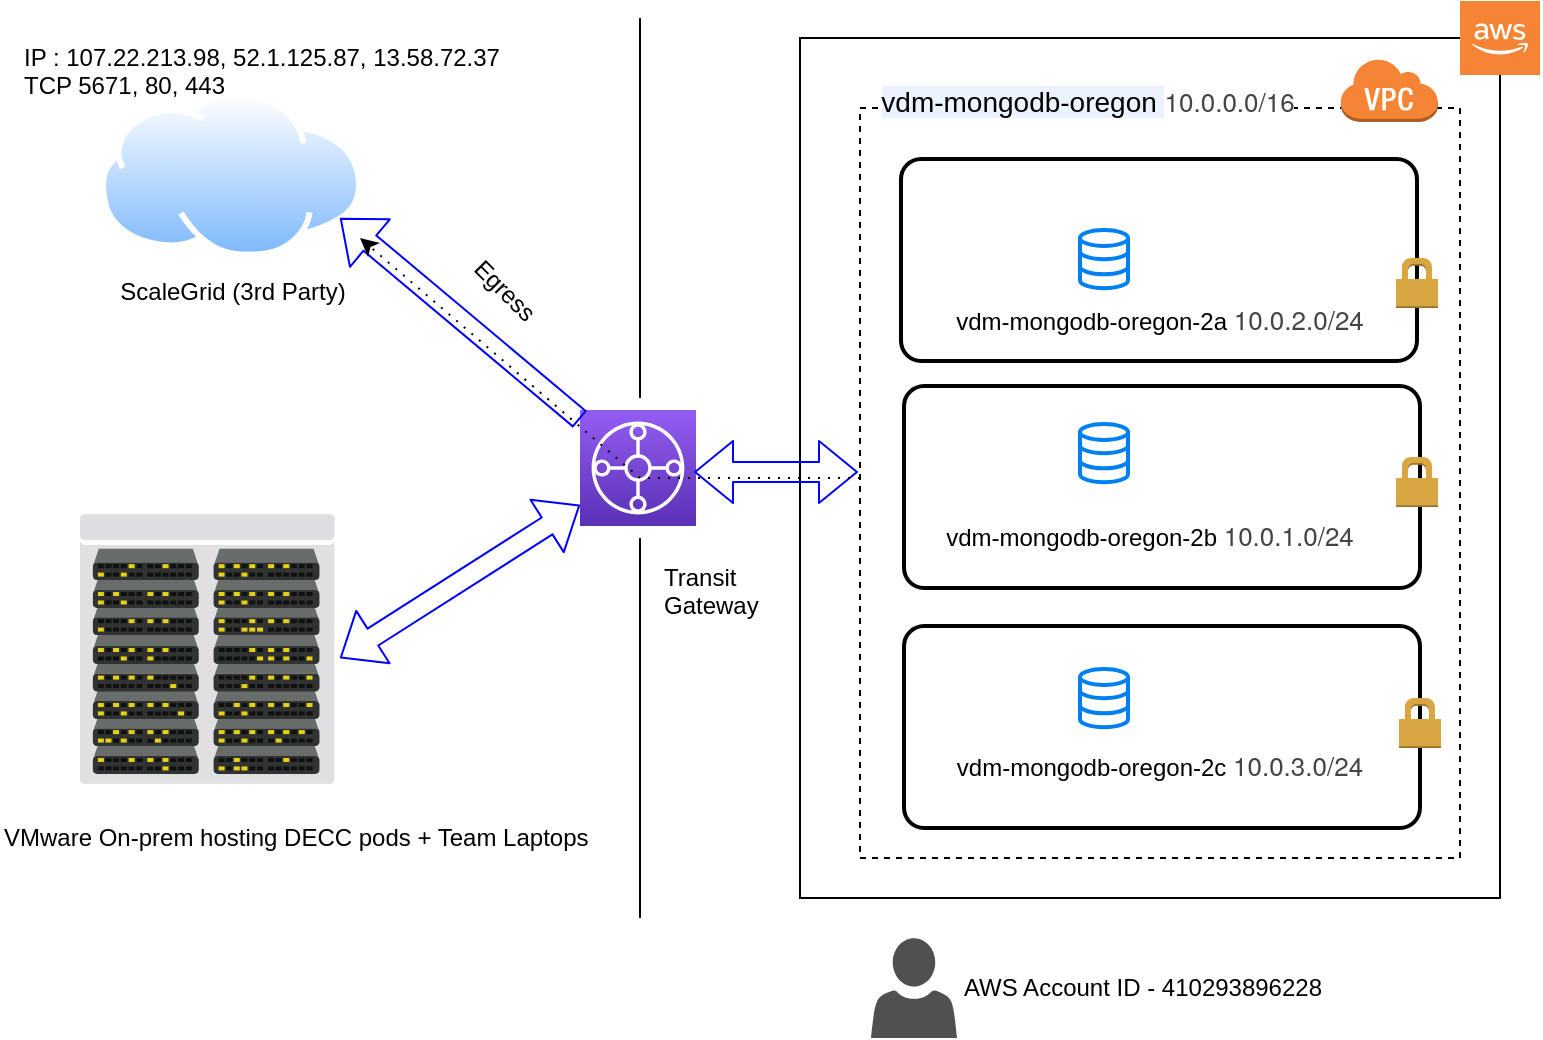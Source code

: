 <mxfile version="10.9.7" type="github"><diagram id="-h0iNRu4D3ekJ8NBGR9a" name="Page-1"><mxGraphModel dx="1089" dy="724" grid="1" gridSize="10" guides="1" tooltips="1" connect="1" arrows="1" fold="1" page="1" pageScale="1" pageWidth="827" pageHeight="1169" math="0" shadow="0"><root><mxCell id="0"/><mxCell id="1" parent="0"/><mxCell id="KWXuhFpic4SIuHBMHi8r-2" value="" style="rounded=0;whiteSpace=wrap;html=1;" parent="1" vertex="1"><mxGeometry x="440" y="50" width="350" height="430" as="geometry"/></mxCell><mxCell id="KWXuhFpic4SIuHBMHi8r-3" value="" style="endArrow=none;html=1;" parent="1" edge="1"><mxGeometry width="50" height="50" relative="1" as="geometry"><mxPoint x="360" y="230" as="sourcePoint"/><mxPoint x="360" y="40" as="targetPoint"/></mxGeometry></mxCell><mxCell id="KWXuhFpic4SIuHBMHi8r-4" value="" style="endArrow=none;html=1;" parent="1" edge="1"><mxGeometry width="50" height="50" relative="1" as="geometry"><mxPoint x="360" y="490" as="sourcePoint"/><mxPoint x="360" y="300" as="targetPoint"/></mxGeometry></mxCell><mxCell id="KWXuhFpic4SIuHBMHi8r-5" value="" style="outlineConnect=0;fontColor=#232F3E;gradientColor=#945DF2;gradientDirection=north;fillColor=#5A30B5;strokeColor=#ffffff;dashed=0;verticalLabelPosition=bottom;verticalAlign=top;align=center;html=1;fontSize=12;fontStyle=0;aspect=fixed;shape=mxgraph.aws4.resourceIcon;resIcon=mxgraph.aws4.transit_gateway;" parent="1" vertex="1"><mxGeometry x="330" y="236" width="58" height="58" as="geometry"/></mxCell><mxCell id="KWXuhFpic4SIuHBMHi8r-6" value="" style="outlineConnect=0;dashed=0;verticalLabelPosition=bottom;verticalAlign=top;align=center;html=1;shape=mxgraph.aws3.cloud_2;fillColor=#F58534;gradientColor=none;" parent="1" vertex="1"><mxGeometry x="770" y="31.5" width="40" height="37" as="geometry"/></mxCell><mxCell id="KWXuhFpic4SIuHBMHi8r-8" value="" style="rounded=0;whiteSpace=wrap;html=1;dashed=1;" parent="1" vertex="1"><mxGeometry x="470" y="85" width="300" height="375" as="geometry"/></mxCell><mxCell id="KWXuhFpic4SIuHBMHi8r-1" value="" style="outlineConnect=0;dashed=0;verticalLabelPosition=bottom;verticalAlign=top;align=center;html=1;shape=mxgraph.aws3.virtual_private_cloud;fillColor=#F58534;gradientColor=none;" parent="1" vertex="1"><mxGeometry x="710" y="60" width="49" height="32" as="geometry"/></mxCell><mxCell id="KWXuhFpic4SIuHBMHi8r-9" value="" style="verticalLabelPosition=bottom;aspect=fixed;html=1;verticalAlign=top;strokeColor=none;align=center;outlineConnect=0;shape=mxgraph.citrix.datacenter;dashed=1;" parent="1" vertex="1"><mxGeometry x="80" y="288" width="127.5" height="135" as="geometry"/></mxCell><mxCell id="KWXuhFpic4SIuHBMHi8r-10" value="VMware On-prem hosting DECC pods + Team Laptops" style="text;html=1;resizable=0;points=[];autosize=1;align=left;verticalAlign=top;spacingTop=-4;" parent="1" vertex="1"><mxGeometry x="40" y="440" width="310" height="20" as="geometry"/></mxCell><mxCell id="KWXuhFpic4SIuHBMHi8r-12" value="" style="endArrow=classic;startArrow=classic;html=1;exitX=0.983;exitY=0.534;exitDx=0;exitDy=0;exitPerimeter=0;shape=flexArrow;strokeColor=#0000FF;" parent="1" source="KWXuhFpic4SIuHBMHi8r-5" edge="1"><mxGeometry width="50" height="50" relative="1" as="geometry"><mxPoint x="410" y="280" as="sourcePoint"/><mxPoint x="469" y="267" as="targetPoint"/></mxGeometry></mxCell><mxCell id="KWXuhFpic4SIuHBMHi8r-13" value="Transit&lt;br&gt;Gateway" style="text;html=1;resizable=0;points=[];autosize=1;align=left;verticalAlign=top;spacingTop=-4;" parent="1" vertex="1"><mxGeometry x="370" y="310" width="60" height="30" as="geometry"/></mxCell><mxCell id="KWXuhFpic4SIuHBMHi8r-14" value="" style="endArrow=classic;startArrow=classic;html=1;shape=flexArrow;strokeColor=#0000FF;" parent="1" target="KWXuhFpic4SIuHBMHi8r-5" edge="1"><mxGeometry width="50" height="50" relative="1" as="geometry"><mxPoint x="210" y="360" as="sourcePoint"/><mxPoint x="280" y="340" as="targetPoint"/></mxGeometry></mxCell><mxCell id="KWXuhFpic4SIuHBMHi8r-15" value="ScaleGrid (3rd Party)" style="aspect=fixed;perimeter=ellipsePerimeter;html=1;align=center;shadow=0;dashed=0;spacingTop=3;image;image=img/lib/active_directory/internet_cloud.svg;" parent="1" vertex="1"><mxGeometry x="90" y="77" width="131" height="83" as="geometry"/></mxCell><mxCell id="KWXuhFpic4SIuHBMHi8r-23" value="" style="html=1;verticalLabelPosition=bottom;align=center;labelBackgroundColor=#ffffff;verticalAlign=top;strokeWidth=2;strokeColor=#0080F0;fillColor=#ffffff;shadow=0;dashed=0;shape=mxgraph.ios7.icons.data;" parent="1" vertex="1"><mxGeometry x="580" y="146" width="24" height="29.1" as="geometry"/></mxCell><mxCell id="KWXuhFpic4SIuHBMHi8r-24" value="" style="html=1;verticalLabelPosition=bottom;align=center;labelBackgroundColor=#ffffff;verticalAlign=top;strokeWidth=2;strokeColor=#0080F0;fillColor=#ffffff;shadow=0;dashed=0;shape=mxgraph.ios7.icons.data;" parent="1" vertex="1"><mxGeometry x="580" y="243" width="24" height="29.1" as="geometry"/></mxCell><mxCell id="KWXuhFpic4SIuHBMHi8r-25" value="" style="html=1;verticalLabelPosition=bottom;align=center;labelBackgroundColor=#ffffff;verticalAlign=top;strokeWidth=2;strokeColor=#0080F0;fillColor=#ffffff;shadow=0;dashed=0;shape=mxgraph.ios7.icons.data;" parent="1" vertex="1"><mxGeometry x="580" y="365.5" width="24" height="29.1" as="geometry"/></mxCell><mxCell id="KWXuhFpic4SIuHBMHi8r-30" value="&lt;span style=&quot;font-family: &amp;#34;arial&amp;#34; ; font-size: 14px ; text-align: left ; white-space: pre ; background-color: rgb(234 , 243 , 254)&quot;&gt;vdm-mongodb-oregon &lt;/span&gt;&lt;span style=&quot;color: rgb(68 , 68 , 68) ; font-family: &amp;#34;helvetica neue&amp;#34; , &amp;#34;roboto&amp;#34; , &amp;#34;arial&amp;#34; , sans-serif ; font-size: 13px ; background-color: rgb(255 , 255 , 255)&quot;&gt;10.0.0.0/16&lt;/span&gt;" style="text;html=1;strokeColor=none;fillColor=none;align=center;verticalAlign=middle;whiteSpace=wrap;rounded=0;dashed=1;" parent="1" vertex="1"><mxGeometry x="564" y="72" width="40" height="20" as="geometry"/></mxCell><mxCell id="KWXuhFpic4SIuHBMHi8r-32" value="" style="rounded=1;arcSize=10;dashed=0;strokeColor=#000000;fillColor=none;gradientColor=none;strokeWidth=2;" parent="1" vertex="1"><mxGeometry x="490.5" y="110.5" width="258" height="101" as="geometry"/></mxCell><mxCell id="KWXuhFpic4SIuHBMHi8r-33" value="" style="dashed=0;html=1;shape=mxgraph.aws3.permissions;fillColor=#D9A741;gradientColor=none;dashed=0;" parent="1" vertex="1"><mxGeometry x="738" y="160" width="21" height="25" as="geometry"/></mxCell><mxCell id="KWXuhFpic4SIuHBMHi8r-36" value="" style="rounded=1;arcSize=10;dashed=0;strokeColor=#000000;fillColor=none;gradientColor=none;strokeWidth=2;" parent="1" vertex="1"><mxGeometry x="492" y="344" width="258" height="101" as="geometry"/></mxCell><mxCell id="KWXuhFpic4SIuHBMHi8r-38" value="" style="rounded=1;arcSize=10;dashed=0;strokeColor=#000000;fillColor=none;gradientColor=none;strokeWidth=2;" parent="1" vertex="1"><mxGeometry x="492" y="224" width="258" height="101" as="geometry"/></mxCell><mxCell id="KWXuhFpic4SIuHBMHi8r-39" value="" style="dashed=0;html=1;shape=mxgraph.aws3.permissions;fillColor=#D9A741;gradientColor=none;dashed=0;" parent="1" vertex="1"><mxGeometry x="738" y="259.5" width="21" height="25" as="geometry"/></mxCell><mxCell id="KWXuhFpic4SIuHBMHi8r-40" value="" style="dashed=0;html=1;shape=mxgraph.aws3.permissions;fillColor=#D9A741;gradientColor=none;dashed=0;" parent="1" vertex="1"><mxGeometry x="739.5" y="380" width="21" height="25" as="geometry"/></mxCell><mxCell id="KWXuhFpic4SIuHBMHi8r-31" value="vdm-mongodb-oregon-2a&amp;nbsp;&lt;span id=&quot;CidrBlock&quot; class=&quot;&quot; style=&quot;color: rgb(68 , 68 , 68) ; font-family: &amp;#34;helvetica neue&amp;#34; , &amp;#34;roboto&amp;#34; , &amp;#34;arial&amp;#34; , sans-serif ; font-size: 13px ; background-color: rgb(255 , 255 , 255)&quot;&gt;10.0.2.0/24&lt;/span&gt;&lt;span id=&quot;&quot; class=&quot;awsui-icon awsui-icon-small files-o GFXBFVSCAI &quot; style=&quot;color: rgb(68 , 68 , 68) ; font-family: &amp;#34;helvetica neue&amp;#34; , &amp;#34;roboto&amp;#34; , &amp;#34;arial&amp;#34; , sans-serif ; font-size: 13px ; background-color: rgb(255 , 255 , 255) ; cursor: pointer ; margin-left: 10px ; padding-top: 2px ; vertical-align: text-top ; height: 17px ; display: inline-block&quot;&gt;&lt;/span&gt;" style="text;html=1;strokeColor=none;fillColor=none;align=center;verticalAlign=middle;whiteSpace=wrap;rounded=0;dashed=1;" parent="1" vertex="1"><mxGeometry x="515" y="189.5" width="210" height="20" as="geometry"/></mxCell><mxCell id="KWXuhFpic4SIuHBMHi8r-45" style="edgeStyle=none;shape=flexArrow;rounded=0;orthogonalLoop=1;jettySize=auto;html=1;exitX=0.5;exitY=1;exitDx=0;exitDy=0;" parent="1" edge="1"><mxGeometry relative="1" as="geometry"><mxPoint x="593" y="318" as="sourcePoint"/><mxPoint x="593" y="318" as="targetPoint"/></mxGeometry></mxCell><mxCell id="KWXuhFpic4SIuHBMHi8r-46" value="vdm-mongodb-oregon-2b&amp;nbsp;&lt;span id=&quot;CidrBlock&quot; class=&quot;&quot; style=&quot;color: rgb(68 , 68 , 68) ; font-family: &amp;#34;helvetica neue&amp;#34; , &amp;#34;roboto&amp;#34; , &amp;#34;arial&amp;#34; , sans-serif ; font-size: 13px ; background-color: rgb(255 , 255 , 255)&quot;&gt;10.0.1.0/24&lt;/span&gt;&lt;span id=&quot;&quot; class=&quot;awsui-icon awsui-icon-small files-o GFXBFVSCAI &quot; style=&quot;color: rgb(68 , 68 , 68) ; font-family: &amp;#34;helvetica neue&amp;#34; , &amp;#34;roboto&amp;#34; , &amp;#34;arial&amp;#34; , sans-serif ; font-size: 13px ; background-color: rgb(255 , 255 , 255) ; cursor: pointer ; margin-left: 10px ; padding-top: 2px ; vertical-align: text-top ; height: 17px ; display: inline-block&quot;&gt;&lt;/span&gt;" style="text;html=1;strokeColor=none;fillColor=none;align=center;verticalAlign=middle;whiteSpace=wrap;rounded=0;dashed=1;" parent="1" vertex="1"><mxGeometry x="510" y="298" width="210" height="20" as="geometry"/></mxCell><mxCell id="KWXuhFpic4SIuHBMHi8r-47" value="vdm-mongodb-oregon-2c&amp;nbsp;&lt;span id=&quot;CidrBlock&quot; class=&quot;&quot; style=&quot;color: rgb(68 , 68 , 68) ; font-family: &amp;#34;helvetica neue&amp;#34; , &amp;#34;roboto&amp;#34; , &amp;#34;arial&amp;#34; , sans-serif ; font-size: 13px ; background-color: rgb(255 , 255 , 255)&quot;&gt;10.0.3.0/24&lt;/span&gt;&lt;span id=&quot;&quot; class=&quot;awsui-icon awsui-icon-small files-o GFXBFVSCAI &quot; style=&quot;color: rgb(68 , 68 , 68) ; font-family: &amp;#34;helvetica neue&amp;#34; , &amp;#34;roboto&amp;#34; , &amp;#34;arial&amp;#34; , sans-serif ; font-size: 13px ; background-color: rgb(255 , 255 , 255) ; cursor: pointer ; margin-left: 10px ; padding-top: 2px ; vertical-align: text-top ; height: 17px ; display: inline-block&quot;&gt;&lt;/span&gt;" style="text;html=1;strokeColor=none;fillColor=none;align=center;verticalAlign=middle;whiteSpace=wrap;rounded=0;dashed=1;" parent="1" vertex="1"><mxGeometry x="515" y="413" width="210" height="20" as="geometry"/></mxCell><mxCell id="KWXuhFpic4SIuHBMHi8r-48" value="" style="shape=flexArrow;endArrow=classic;html=1;strokeColor=#0000FF;" parent="1" source="KWXuhFpic4SIuHBMHi8r-5" edge="1"><mxGeometry width="50" height="50" relative="1" as="geometry"><mxPoint x="250" y="250" as="sourcePoint"/><mxPoint x="210" y="140" as="targetPoint"/><Array as="points"/></mxGeometry></mxCell><mxCell id="KWXuhFpic4SIuHBMHi8r-52" value="IP : 107.22.213.98, 52.1.125.87, 13.58.72.37&lt;br&gt;TCP 5671, 80, 443" style="text;html=1;resizable=0;points=[];autosize=1;align=left;verticalAlign=top;spacingTop=-4;" parent="1" vertex="1"><mxGeometry x="50" y="50" width="250" height="30" as="geometry"/></mxCell><mxCell id="KWXuhFpic4SIuHBMHi8r-53" value="" style="pointerEvents=1;shadow=0;dashed=0;html=1;strokeColor=none;labelPosition=center;verticalLabelPosition=bottom;verticalAlign=top;align=center;shape=mxgraph.mscae.intune.account_portal;fillColor=#505050;" parent="1" vertex="1"><mxGeometry x="475.5" y="500" width="43" height="50" as="geometry"/></mxCell><mxCell id="KWXuhFpic4SIuHBMHi8r-54" value="AWS Account ID -&amp;nbsp;410293896228&lt;br&gt;" style="text;html=1;resizable=0;points=[];autosize=1;align=left;verticalAlign=top;spacingTop=-4;" parent="1" vertex="1"><mxGeometry x="520" y="515" width="200" height="20" as="geometry"/></mxCell><mxCell id="KWXuhFpic4SIuHBMHi8r-56" value="Egress" style="text;html=1;resizable=0;points=[];autosize=1;align=left;verticalAlign=top;spacingTop=-4;rotation=45;" parent="1" vertex="1"><mxGeometry x="270" y="169.5" width="50" height="20" as="geometry"/></mxCell><mxCell id="gsRSQY9ZdxZsJzoTfhhX-5" value="" style="endArrow=classic;html=1;dashed=1;dashPattern=1 4;rounded=0;" edge="1" parent="1"><mxGeometry width="50" height="50" relative="1" as="geometry"><mxPoint x="470" y="270" as="sourcePoint"/><mxPoint x="220" y="150" as="targetPoint"/><Array as="points"><mxPoint x="360" y="270"/></Array></mxGeometry></mxCell></root></mxGraphModel></diagram></mxfile>
